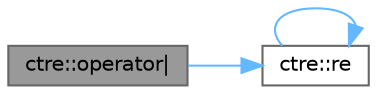 digraph "ctre::operator|"
{
 // LATEX_PDF_SIZE
  bgcolor="transparent";
  edge [fontname=Helvetica,fontsize=10,labelfontname=Helvetica,labelfontsize=10];
  node [fontname=Helvetica,fontsize=10,shape=box,height=0.2,width=0.4];
  rankdir="LR";
  Node1 [id="Node000001",label="ctre::operator\|",height=0.2,width=0.4,color="gray40", fillcolor="grey60", style="filled", fontcolor="black",tooltip=" "];
  Node1 -> Node2 [id="edge1_Node000001_Node000002",color="steelblue1",style="solid",tooltip=" "];
  Node2 [id="Node000002",label="ctre::re",height=0.2,width=0.4,color="grey40", fillcolor="white", style="filled",URL="$namespacectre.html#a1eb09093367d4fb6ecf857afc771533a",tooltip=" "];
  Node2 -> Node2 [id="edge2_Node000002_Node000002",color="steelblue1",style="solid",tooltip=" "];
}
